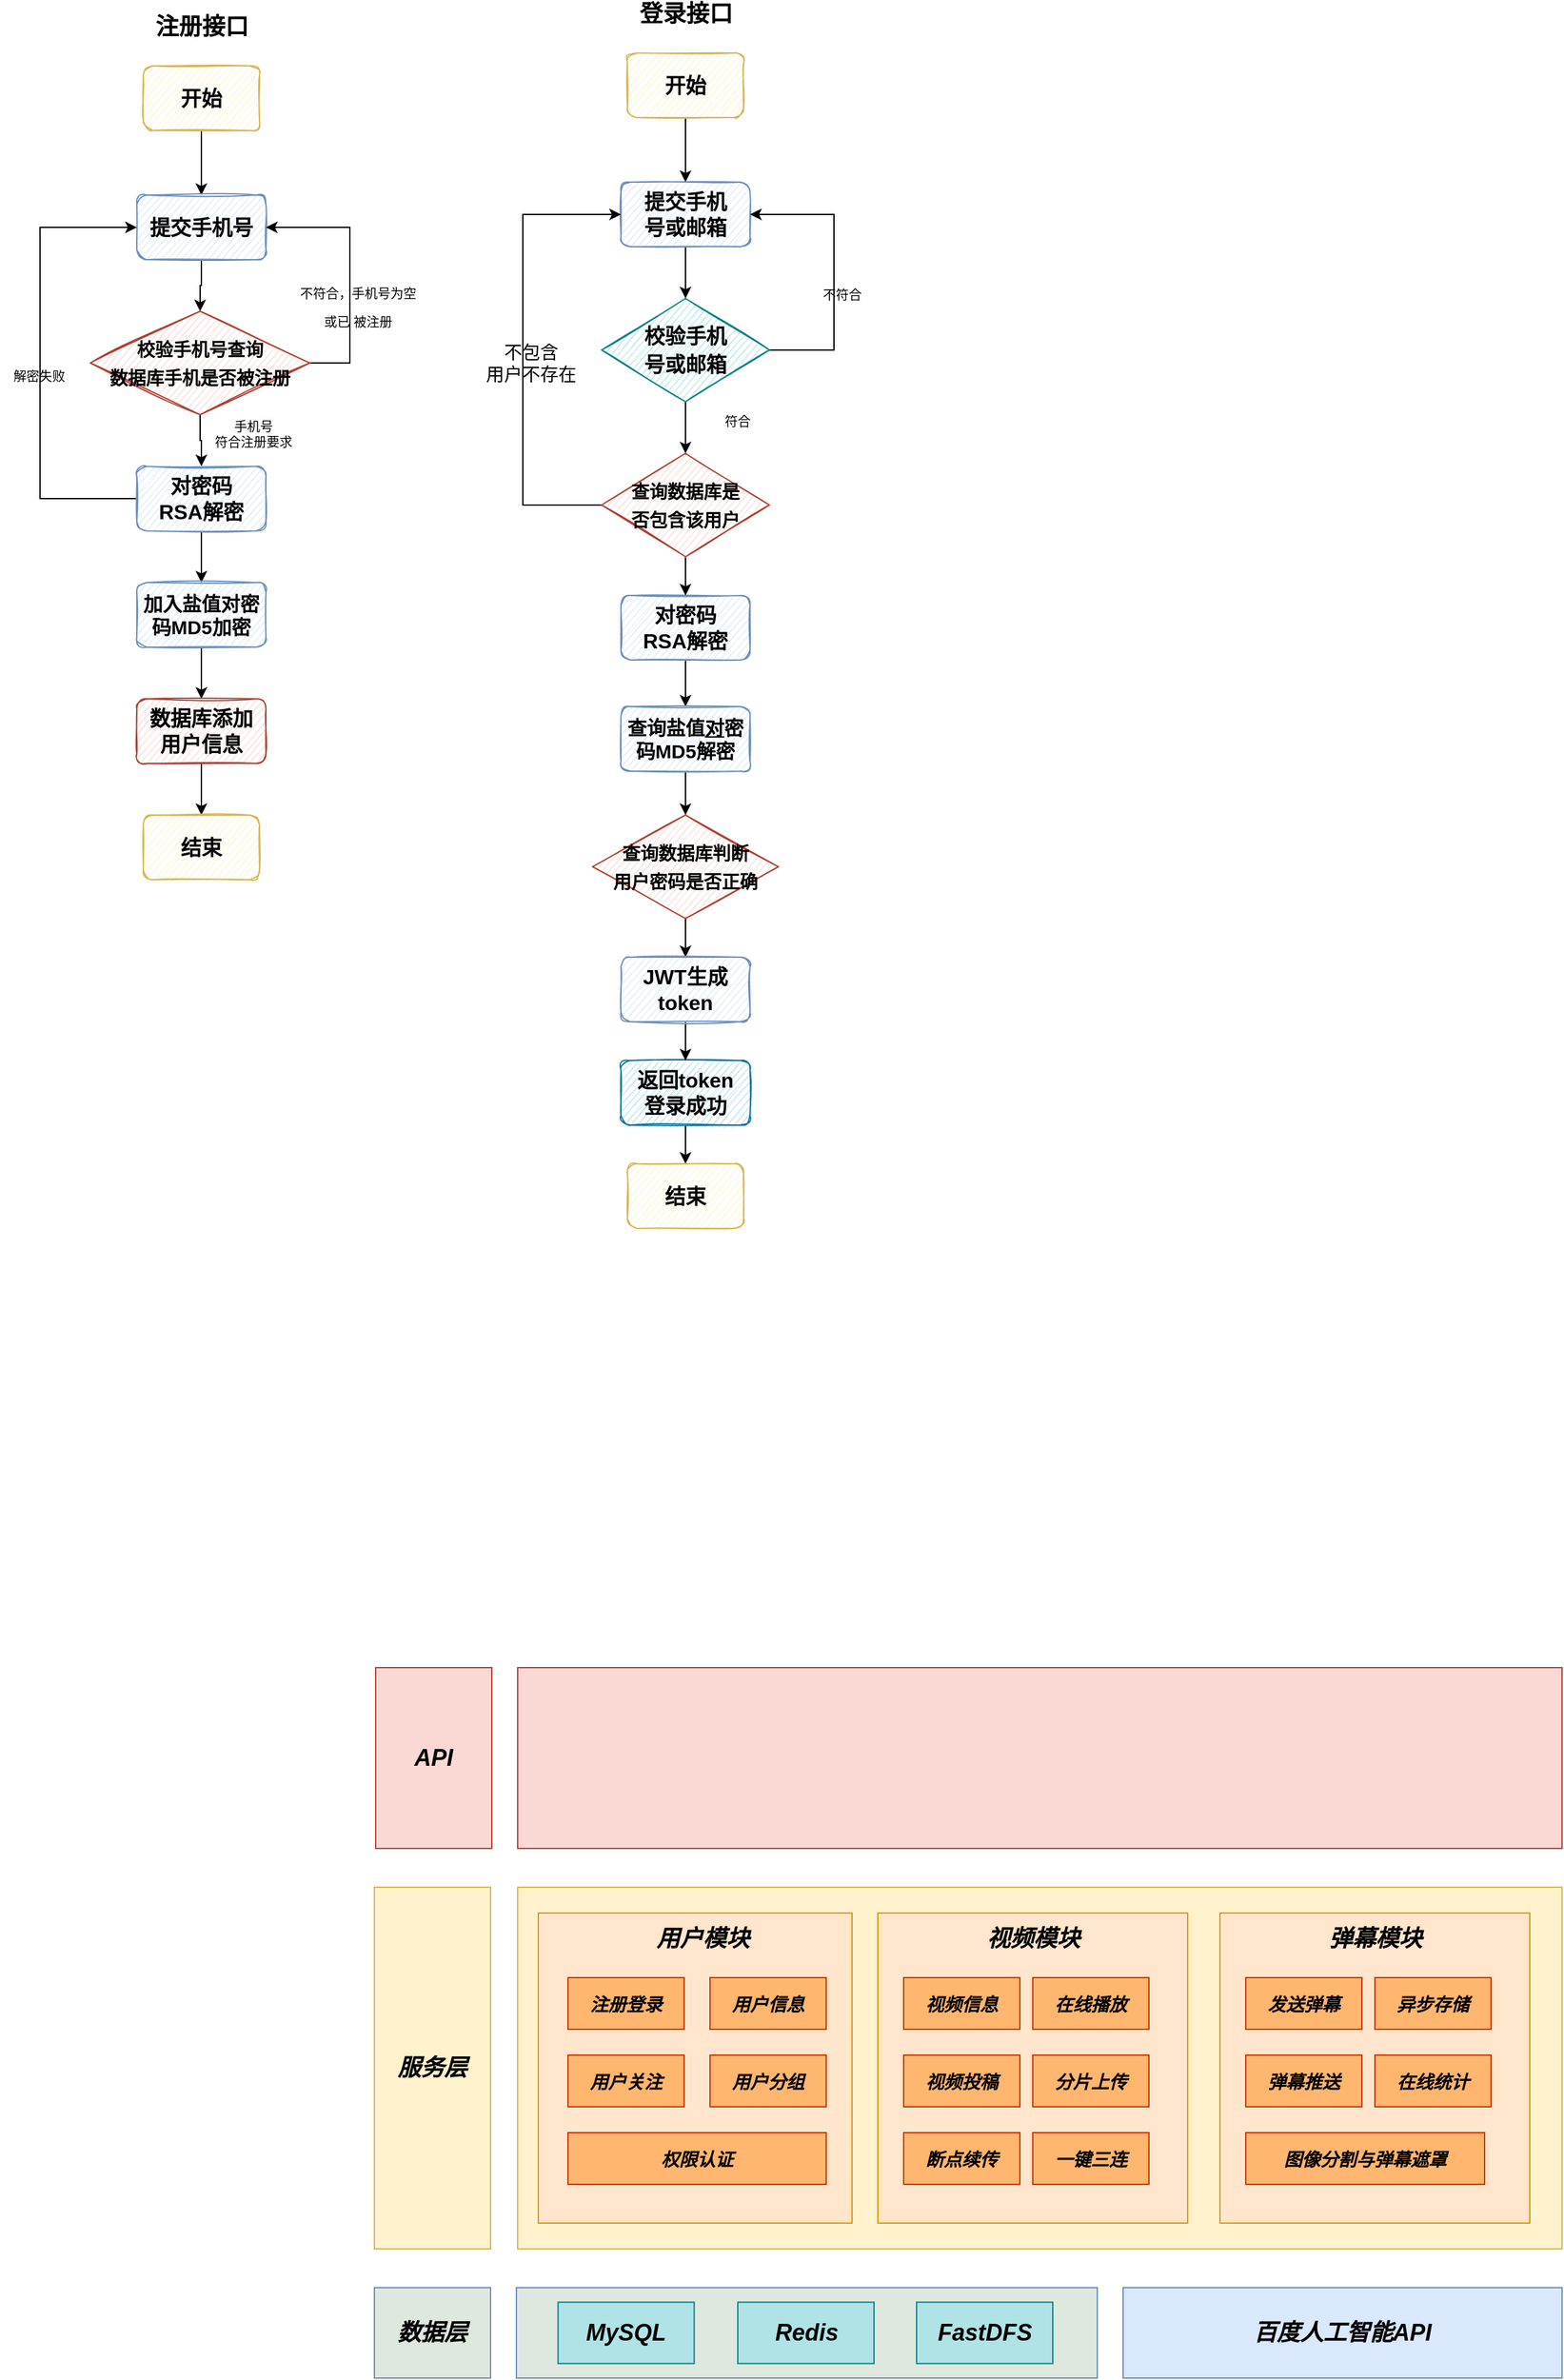 <mxfile version="20.0.4" type="github">
  <diagram id="UeQkM43qo5BGar94Qf9i" name="Page-1">
    <mxGraphModel dx="1182" dy="635" grid="1" gridSize="10" guides="1" tooltips="1" connect="1" arrows="1" fold="1" page="1" pageScale="1" pageWidth="2339" pageHeight="3300" math="0" shadow="0">
      <root>
        <mxCell id="0" />
        <mxCell id="1" parent="0" />
        <mxCell id="iAKwhCIjb9DUNFZFx7bt-4" style="edgeStyle=orthogonalEdgeStyle;rounded=0;orthogonalLoop=1;jettySize=auto;html=1;exitX=0.5;exitY=1;exitDx=0;exitDy=0;entryX=0.5;entryY=0;entryDx=0;entryDy=0;fontSize=18;" parent="1" source="iAKwhCIjb9DUNFZFx7bt-1" target="iAKwhCIjb9DUNFZFx7bt-2" edge="1">
          <mxGeometry relative="1" as="geometry" />
        </mxCell>
        <mxCell id="iAKwhCIjb9DUNFZFx7bt-1" value="&lt;font size=&quot;1&quot;&gt;&lt;b style=&quot;font-size: 16px&quot;&gt;开始&lt;/b&gt;&lt;/font&gt;" style="rounded=1;whiteSpace=wrap;html=1;fillColor=#fff2cc;strokeColor=#d6b656;shadow=0;sketch=1;" parent="1" vertex="1">
          <mxGeometry x="221" y="100" width="90" height="50" as="geometry" />
        </mxCell>
        <mxCell id="iAKwhCIjb9DUNFZFx7bt-5" value="" style="edgeStyle=orthogonalEdgeStyle;rounded=0;orthogonalLoop=1;jettySize=auto;html=1;fontSize=18;" parent="1" source="iAKwhCIjb9DUNFZFx7bt-2" target="iAKwhCIjb9DUNFZFx7bt-3" edge="1">
          <mxGeometry relative="1" as="geometry" />
        </mxCell>
        <mxCell id="iAKwhCIjb9DUNFZFx7bt-2" value="&lt;font size=&quot;1&quot;&gt;&lt;b style=&quot;font-size: 16px&quot;&gt;提交手机号&lt;/b&gt;&lt;/font&gt;" style="rounded=1;whiteSpace=wrap;html=1;fillColor=#dae8fc;strokeColor=#6c8ebf;shadow=0;sketch=1;" parent="1" vertex="1">
          <mxGeometry x="216" y="200" width="100" height="50" as="geometry" />
        </mxCell>
        <mxCell id="iAKwhCIjb9DUNFZFx7bt-6" style="edgeStyle=orthogonalEdgeStyle;rounded=0;orthogonalLoop=1;jettySize=auto;html=1;entryX=1;entryY=0.5;entryDx=0;entryDy=0;fontSize=18;" parent="1" source="iAKwhCIjb9DUNFZFx7bt-3" target="iAKwhCIjb9DUNFZFx7bt-2" edge="1">
          <mxGeometry relative="1" as="geometry">
            <Array as="points">
              <mxPoint x="381" y="330" />
              <mxPoint x="381" y="225" />
            </Array>
          </mxGeometry>
        </mxCell>
        <mxCell id="iAKwhCIjb9DUNFZFx7bt-10" value="" style="edgeStyle=orthogonalEdgeStyle;rounded=0;orthogonalLoop=1;jettySize=auto;html=1;fontSize=10;" parent="1" source="iAKwhCIjb9DUNFZFx7bt-3" target="iAKwhCIjb9DUNFZFx7bt-8" edge="1">
          <mxGeometry relative="1" as="geometry" />
        </mxCell>
        <mxCell id="iAKwhCIjb9DUNFZFx7bt-3" value="&lt;b style=&quot;font-size: 14px&quot;&gt;&lt;font style=&quot;font-size: 14px&quot;&gt;校验手机号查询&lt;br&gt;数据库手机是否被注册&lt;br&gt;&lt;/font&gt;&lt;/b&gt;" style="rhombus;whiteSpace=wrap;html=1;shadow=0;sketch=1;fontSize=18;fillColor=#fad9d5;strokeColor=#ae4132;" parent="1" vertex="1">
          <mxGeometry x="180" y="290" width="170" height="80" as="geometry" />
        </mxCell>
        <mxCell id="iAKwhCIjb9DUNFZFx7bt-7" value="&lt;font style=&quot;font-size: 10px&quot;&gt;不符合，手机号为空&lt;br&gt;或已 被注册&lt;/font&gt;" style="text;html=1;align=center;verticalAlign=middle;resizable=0;points=[];autosize=1;strokeColor=none;fillColor=none;fontSize=18;" parent="1" vertex="1">
          <mxGeometry x="327" y="260" width="120" height="50" as="geometry" />
        </mxCell>
        <mxCell id="iAKwhCIjb9DUNFZFx7bt-11" style="edgeStyle=orthogonalEdgeStyle;rounded=0;orthogonalLoop=1;jettySize=auto;html=1;entryX=0;entryY=0.5;entryDx=0;entryDy=0;fontSize=10;" parent="1" source="iAKwhCIjb9DUNFZFx7bt-8" target="iAKwhCIjb9DUNFZFx7bt-2" edge="1">
          <mxGeometry relative="1" as="geometry">
            <Array as="points">
              <mxPoint x="141" y="435" />
              <mxPoint x="141" y="225" />
            </Array>
          </mxGeometry>
        </mxCell>
        <mxCell id="iAKwhCIjb9DUNFZFx7bt-17" value="" style="edgeStyle=orthogonalEdgeStyle;rounded=0;orthogonalLoop=1;jettySize=auto;html=1;fontSize=10;" parent="1" source="iAKwhCIjb9DUNFZFx7bt-8" target="iAKwhCIjb9DUNFZFx7bt-16" edge="1">
          <mxGeometry relative="1" as="geometry" />
        </mxCell>
        <mxCell id="iAKwhCIjb9DUNFZFx7bt-8" value="&lt;font style=&quot;font-size: 16px&quot;&gt;&lt;b&gt;对密码&lt;br&gt;RSA解密&lt;/b&gt;&lt;/font&gt;" style="rounded=1;whiteSpace=wrap;html=1;fillColor=#dae8fc;strokeColor=#6c8ebf;shadow=0;sketch=1;" parent="1" vertex="1">
          <mxGeometry x="216" y="410" width="100" height="50" as="geometry" />
        </mxCell>
        <mxCell id="iAKwhCIjb9DUNFZFx7bt-12" value="解密失败" style="text;html=1;align=center;verticalAlign=middle;resizable=0;points=[];autosize=1;strokeColor=none;fillColor=none;fontSize=10;" parent="1" vertex="1">
          <mxGeometry x="110" y="330" width="60" height="20" as="geometry" />
        </mxCell>
        <mxCell id="iAKwhCIjb9DUNFZFx7bt-15" value="手机号&lt;br&gt;符合注册要求" style="text;html=1;align=center;verticalAlign=middle;resizable=0;points=[];autosize=1;strokeColor=none;fillColor=none;fontSize=10;" parent="1" vertex="1">
          <mxGeometry x="261" y="370" width="90" height="30" as="geometry" />
        </mxCell>
        <mxCell id="iAKwhCIjb9DUNFZFx7bt-19" value="" style="edgeStyle=orthogonalEdgeStyle;rounded=0;orthogonalLoop=1;jettySize=auto;html=1;fontSize=10;" parent="1" source="iAKwhCIjb9DUNFZFx7bt-16" target="iAKwhCIjb9DUNFZFx7bt-18" edge="1">
          <mxGeometry relative="1" as="geometry" />
        </mxCell>
        <mxCell id="iAKwhCIjb9DUNFZFx7bt-16" value="&lt;font style=&quot;font-size: 15px&quot;&gt;&lt;b&gt;加入盐值对密&lt;br&gt;码MD5加密&lt;/b&gt;&lt;/font&gt;" style="rounded=1;whiteSpace=wrap;html=1;fillColor=#dae8fc;strokeColor=#6c8ebf;shadow=0;sketch=1;" parent="1" vertex="1">
          <mxGeometry x="216" y="500" width="100" height="50" as="geometry" />
        </mxCell>
        <mxCell id="iAKwhCIjb9DUNFZFx7bt-21" value="" style="edgeStyle=orthogonalEdgeStyle;rounded=0;orthogonalLoop=1;jettySize=auto;html=1;fontSize=10;" parent="1" source="iAKwhCIjb9DUNFZFx7bt-18" target="iAKwhCIjb9DUNFZFx7bt-20" edge="1">
          <mxGeometry relative="1" as="geometry" />
        </mxCell>
        <mxCell id="iAKwhCIjb9DUNFZFx7bt-18" value="&lt;span style=&quot;font-size: 16px&quot;&gt;&lt;b&gt;数据库添加&lt;br&gt;用户信息&lt;/b&gt;&lt;/span&gt;" style="rounded=1;whiteSpace=wrap;html=1;fillColor=#fad9d5;strokeColor=#ae4132;shadow=0;sketch=1;" parent="1" vertex="1">
          <mxGeometry x="216" y="590" width="100" height="50" as="geometry" />
        </mxCell>
        <mxCell id="iAKwhCIjb9DUNFZFx7bt-20" value="&lt;font size=&quot;1&quot;&gt;&lt;b style=&quot;font-size: 16px&quot;&gt;结束&lt;/b&gt;&lt;/font&gt;" style="rounded=1;whiteSpace=wrap;html=1;fillColor=#fff2cc;strokeColor=#d6b656;shadow=0;sketch=1;" parent="1" vertex="1">
          <mxGeometry x="221" y="680" width="90" height="50" as="geometry" />
        </mxCell>
        <mxCell id="iAKwhCIjb9DUNFZFx7bt-22" value="&lt;b&gt;&lt;font style=&quot;font-size: 18px&quot;&gt;注册接口&lt;/font&gt;&lt;/b&gt;" style="text;html=1;align=center;verticalAlign=middle;resizable=0;points=[];autosize=1;strokeColor=none;fillColor=none;fontSize=10;" parent="1" vertex="1">
          <mxGeometry x="221" y="60" width="90" height="20" as="geometry" />
        </mxCell>
        <mxCell id="iAKwhCIjb9DUNFZFx7bt-23" style="edgeStyle=orthogonalEdgeStyle;rounded=0;orthogonalLoop=1;jettySize=auto;html=1;exitX=0.5;exitY=1;exitDx=0;exitDy=0;entryX=0.5;entryY=0;entryDx=0;entryDy=0;fontSize=18;" parent="1" source="iAKwhCIjb9DUNFZFx7bt-24" target="iAKwhCIjb9DUNFZFx7bt-26" edge="1">
          <mxGeometry relative="1" as="geometry" />
        </mxCell>
        <mxCell id="iAKwhCIjb9DUNFZFx7bt-24" value="&lt;font size=&quot;1&quot;&gt;&lt;b style=&quot;font-size: 16px&quot;&gt;开始&lt;/b&gt;&lt;/font&gt;" style="rounded=1;whiteSpace=wrap;html=1;fillColor=#fff2cc;strokeColor=#d6b656;shadow=0;sketch=1;" parent="1" vertex="1">
          <mxGeometry x="596" y="90" width="90" height="50" as="geometry" />
        </mxCell>
        <mxCell id="iAKwhCIjb9DUNFZFx7bt-25" value="" style="edgeStyle=orthogonalEdgeStyle;rounded=0;orthogonalLoop=1;jettySize=auto;html=1;fontSize=18;" parent="1" source="iAKwhCIjb9DUNFZFx7bt-26" target="iAKwhCIjb9DUNFZFx7bt-29" edge="1">
          <mxGeometry relative="1" as="geometry" />
        </mxCell>
        <mxCell id="iAKwhCIjb9DUNFZFx7bt-26" value="&lt;font size=&quot;1&quot;&gt;&lt;b style=&quot;font-size: 16px&quot;&gt;提交手机&lt;br&gt;号或邮箱&lt;/b&gt;&lt;/font&gt;" style="rounded=1;whiteSpace=wrap;html=1;fillColor=#dae8fc;strokeColor=#6c8ebf;shadow=0;sketch=1;" parent="1" vertex="1">
          <mxGeometry x="591" y="190" width="100" height="50" as="geometry" />
        </mxCell>
        <mxCell id="iAKwhCIjb9DUNFZFx7bt-27" style="edgeStyle=orthogonalEdgeStyle;rounded=0;orthogonalLoop=1;jettySize=auto;html=1;entryX=1;entryY=0.5;entryDx=0;entryDy=0;fontSize=18;" parent="1" source="iAKwhCIjb9DUNFZFx7bt-29" target="iAKwhCIjb9DUNFZFx7bt-26" edge="1">
          <mxGeometry relative="1" as="geometry">
            <Array as="points">
              <mxPoint x="756" y="320" />
              <mxPoint x="756" y="215" />
            </Array>
          </mxGeometry>
        </mxCell>
        <mxCell id="iAKwhCIjb9DUNFZFx7bt-28" value="" style="edgeStyle=orthogonalEdgeStyle;rounded=0;orthogonalLoop=1;jettySize=auto;html=1;fontSize=10;" parent="1" source="iAKwhCIjb9DUNFZFx7bt-29" edge="1">
          <mxGeometry relative="1" as="geometry">
            <mxPoint x="641" y="400" as="targetPoint" />
          </mxGeometry>
        </mxCell>
        <mxCell id="iAKwhCIjb9DUNFZFx7bt-29" value="&lt;b&gt;&lt;font style=&quot;font-size: 16px&quot;&gt;校验手机&lt;br&gt;号或邮箱&lt;/font&gt;&lt;/b&gt;" style="rhombus;whiteSpace=wrap;html=1;shadow=0;sketch=1;fontSize=18;fillColor=#b0e3e6;strokeColor=#0e8088;" parent="1" vertex="1">
          <mxGeometry x="576" y="280" width="130" height="80" as="geometry" />
        </mxCell>
        <mxCell id="iAKwhCIjb9DUNFZFx7bt-30" value="&lt;font style=&quot;font-size: 10px&quot;&gt;不符合&lt;br&gt;&lt;/font&gt;" style="text;html=1;align=center;verticalAlign=middle;resizable=0;points=[];autosize=1;strokeColor=none;fillColor=none;fontSize=18;" parent="1" vertex="1">
          <mxGeometry x="737" y="260" width="50" height="30" as="geometry" />
        </mxCell>
        <mxCell id="iAKwhCIjb9DUNFZFx7bt-35" value="符合" style="text;html=1;align=center;verticalAlign=middle;resizable=0;points=[];autosize=1;strokeColor=none;fillColor=none;fontSize=10;" parent="1" vertex="1">
          <mxGeometry x="661" y="365" width="40" height="20" as="geometry" />
        </mxCell>
        <mxCell id="iAKwhCIjb9DUNFZFx7bt-58" value="" style="edgeStyle=orthogonalEdgeStyle;rounded=0;orthogonalLoop=1;jettySize=auto;html=1;fontSize=16;" parent="1" source="iAKwhCIjb9DUNFZFx7bt-39" target="iAKwhCIjb9DUNFZFx7bt-40" edge="1">
          <mxGeometry relative="1" as="geometry" />
        </mxCell>
        <mxCell id="iAKwhCIjb9DUNFZFx7bt-39" value="&lt;span style=&quot;font-size: 16px&quot;&gt;&lt;b&gt;返回token&lt;br&gt;登录成功&lt;/b&gt;&lt;/span&gt;" style="rounded=1;whiteSpace=wrap;html=1;fillColor=#b1ddf0;strokeColor=#10739e;shadow=0;sketch=1;" parent="1" vertex="1">
          <mxGeometry x="591" y="870" width="100" height="50" as="geometry" />
        </mxCell>
        <mxCell id="iAKwhCIjb9DUNFZFx7bt-40" value="&lt;font size=&quot;1&quot;&gt;&lt;b style=&quot;font-size: 16px&quot;&gt;结束&lt;/b&gt;&lt;/font&gt;" style="rounded=1;whiteSpace=wrap;html=1;fillColor=#fff2cc;strokeColor=#d6b656;shadow=0;sketch=1;" parent="1" vertex="1">
          <mxGeometry x="596" y="950" width="90" height="50" as="geometry" />
        </mxCell>
        <mxCell id="iAKwhCIjb9DUNFZFx7bt-41" value="&lt;b&gt;&lt;font style=&quot;font-size: 18px&quot;&gt;登录接口&lt;/font&gt;&lt;/b&gt;" style="text;html=1;align=center;verticalAlign=middle;resizable=0;points=[];autosize=1;strokeColor=none;fillColor=none;fontSize=10;" parent="1" vertex="1">
          <mxGeometry x="596" y="50" width="90" height="20" as="geometry" />
        </mxCell>
        <mxCell id="iAKwhCIjb9DUNFZFx7bt-51" value="" style="edgeStyle=orthogonalEdgeStyle;rounded=0;orthogonalLoop=1;jettySize=auto;html=1;fontSize=15;" parent="1" source="iAKwhCIjb9DUNFZFx7bt-42" target="iAKwhCIjb9DUNFZFx7bt-47" edge="1">
          <mxGeometry relative="1" as="geometry" />
        </mxCell>
        <mxCell id="iAKwhCIjb9DUNFZFx7bt-42" value="&lt;font style=&quot;font-size: 16px&quot;&gt;&lt;b&gt;对密码&lt;br&gt;RSA解密&lt;/b&gt;&lt;/font&gt;" style="rounded=1;whiteSpace=wrap;html=1;fillColor=#dae8fc;strokeColor=#6c8ebf;shadow=0;sketch=1;" parent="1" vertex="1">
          <mxGeometry x="591" y="510" width="100" height="50" as="geometry" />
        </mxCell>
        <mxCell id="iAKwhCIjb9DUNFZFx7bt-44" style="edgeStyle=orthogonalEdgeStyle;rounded=0;orthogonalLoop=1;jettySize=auto;html=1;entryX=0;entryY=0.5;entryDx=0;entryDy=0;fontSize=14;" parent="1" source="iAKwhCIjb9DUNFZFx7bt-43" target="iAKwhCIjb9DUNFZFx7bt-26" edge="1">
          <mxGeometry relative="1" as="geometry">
            <Array as="points">
              <mxPoint x="515" y="440" />
              <mxPoint x="515" y="215" />
            </Array>
          </mxGeometry>
        </mxCell>
        <mxCell id="iAKwhCIjb9DUNFZFx7bt-50" value="" style="edgeStyle=orthogonalEdgeStyle;rounded=0;orthogonalLoop=1;jettySize=auto;html=1;fontSize=15;" parent="1" source="iAKwhCIjb9DUNFZFx7bt-43" target="iAKwhCIjb9DUNFZFx7bt-42" edge="1">
          <mxGeometry relative="1" as="geometry" />
        </mxCell>
        <mxCell id="iAKwhCIjb9DUNFZFx7bt-43" value="&lt;b style=&quot;font-size: 14px&quot;&gt;&lt;font style=&quot;font-size: 14px&quot;&gt;查询数据库是&lt;br&gt;否包含该用户&lt;/font&gt;&lt;/b&gt;" style="rhombus;whiteSpace=wrap;html=1;shadow=0;sketch=1;fontSize=18;fillColor=#fad9d5;strokeColor=#ae4132;" parent="1" vertex="1">
          <mxGeometry x="576" y="400" width="130" height="80" as="geometry" />
        </mxCell>
        <mxCell id="iAKwhCIjb9DUNFZFx7bt-45" value="不包含&lt;br&gt;用户不存在" style="text;html=1;align=center;verticalAlign=middle;resizable=0;points=[];autosize=1;strokeColor=none;fillColor=none;fontSize=14;" parent="1" vertex="1">
          <mxGeometry x="476" y="310" width="90" height="40" as="geometry" />
        </mxCell>
        <mxCell id="iAKwhCIjb9DUNFZFx7bt-55" value="" style="edgeStyle=orthogonalEdgeStyle;rounded=0;orthogonalLoop=1;jettySize=auto;html=1;fontSize=15;" parent="1" source="iAKwhCIjb9DUNFZFx7bt-47" target="iAKwhCIjb9DUNFZFx7bt-54" edge="1">
          <mxGeometry relative="1" as="geometry" />
        </mxCell>
        <mxCell id="iAKwhCIjb9DUNFZFx7bt-47" value="&lt;font style=&quot;font-size: 15px&quot;&gt;&lt;b&gt;查询盐值&lt;u&gt;对&lt;/u&gt;密码MD5解密&lt;/b&gt;&lt;/font&gt;" style="rounded=1;whiteSpace=wrap;html=1;fillColor=#dae8fc;strokeColor=#6c8ebf;shadow=0;sketch=1;" parent="1" vertex="1">
          <mxGeometry x="591" y="596" width="100" height="50" as="geometry" />
        </mxCell>
        <mxCell id="iAKwhCIjb9DUNFZFx7bt-57" value="" style="edgeStyle=orthogonalEdgeStyle;rounded=0;orthogonalLoop=1;jettySize=auto;html=1;fontSize=16;" parent="1" source="iAKwhCIjb9DUNFZFx7bt-54" target="iAKwhCIjb9DUNFZFx7bt-56" edge="1">
          <mxGeometry relative="1" as="geometry" />
        </mxCell>
        <mxCell id="iAKwhCIjb9DUNFZFx7bt-54" value="&lt;span style=&quot;font-size: 14px&quot;&gt;&lt;b&gt;查询数据库判断&lt;br&gt;用户密码是否正确&lt;/b&gt;&lt;/span&gt;" style="rhombus;whiteSpace=wrap;html=1;shadow=0;sketch=1;fontSize=18;fillColor=#fad9d5;strokeColor=#ae4132;" parent="1" vertex="1">
          <mxGeometry x="569" y="680" width="144" height="80" as="geometry" />
        </mxCell>
        <mxCell id="iAKwhCIjb9DUNFZFx7bt-59" value="" style="edgeStyle=orthogonalEdgeStyle;rounded=0;orthogonalLoop=1;jettySize=auto;html=1;fontSize=16;" parent="1" source="iAKwhCIjb9DUNFZFx7bt-56" target="iAKwhCIjb9DUNFZFx7bt-39" edge="1">
          <mxGeometry relative="1" as="geometry" />
        </mxCell>
        <mxCell id="iAKwhCIjb9DUNFZFx7bt-56" value="&lt;b&gt;&lt;font style=&quot;font-size: 16px&quot;&gt;JWT生成token&lt;/font&gt;&lt;/b&gt;" style="rounded=1;whiteSpace=wrap;html=1;fillColor=#dae8fc;strokeColor=#6c8ebf;shadow=0;sketch=1;" parent="1" vertex="1">
          <mxGeometry x="591" y="790" width="100" height="50" as="geometry" />
        </mxCell>
        <mxCell id="yT3HRpjEHb8qlZwtEEsA-1" value="" style="rounded=0;whiteSpace=wrap;html=1;fillColor=#DFE8DF;strokeColor=#6c8ebf;sketch=0;glass=0;shadow=0;" parent="1" vertex="1">
          <mxGeometry x="510" y="1820" width="450" height="70" as="geometry" />
        </mxCell>
        <mxCell id="yT3HRpjEHb8qlZwtEEsA-2" value="&lt;span style=&quot;font-size: 18px;&quot;&gt;&lt;b&gt;&lt;i&gt;数据层&lt;/i&gt;&lt;/b&gt;&lt;/span&gt;" style="rounded=0;whiteSpace=wrap;html=1;fillColor=#DFE8DF;strokeColor=#6c8ebf;sketch=0;" parent="1" vertex="1">
          <mxGeometry x="400" y="1820" width="90" height="70" as="geometry" />
        </mxCell>
        <mxCell id="yT3HRpjEHb8qlZwtEEsA-3" value="" style="rounded=0;whiteSpace=wrap;html=1;fillColor=#fff2cc;strokeColor=#d6b656;sketch=0;" parent="1" vertex="1">
          <mxGeometry x="511" y="1510" width="809" height="280" as="geometry" />
        </mxCell>
        <mxCell id="yT3HRpjEHb8qlZwtEEsA-6" value="&lt;b&gt;&lt;font style=&quot;font-size: 18px;&quot;&gt;&lt;i&gt;服务层&lt;/i&gt;&lt;/font&gt;&lt;/b&gt;" style="rounded=0;whiteSpace=wrap;html=1;fillColor=#fff2cc;strokeColor=#d6b656;sketch=0;" parent="1" vertex="1">
          <mxGeometry x="400" y="1510" width="90" height="280" as="geometry" />
        </mxCell>
        <mxCell id="yT3HRpjEHb8qlZwtEEsA-7" value="" style="rounded=0;whiteSpace=wrap;html=1;fillColor=#fad9d5;strokeColor=#ae4132;sketch=0;glass=0;shadow=0;" parent="1" vertex="1">
          <mxGeometry x="511" y="1340" width="809" height="140" as="geometry" />
        </mxCell>
        <mxCell id="yT3HRpjEHb8qlZwtEEsA-8" value="&lt;b&gt;&lt;font style=&quot;font-size: 18px;&quot;&gt;&lt;i&gt;API&lt;/i&gt;&lt;/font&gt;&lt;/b&gt;" style="rounded=0;whiteSpace=wrap;html=1;fillColor=#fad9d5;strokeColor=#ae4132;sketch=0;" parent="1" vertex="1">
          <mxGeometry x="401" y="1340" width="90" height="140" as="geometry" />
        </mxCell>
        <mxCell id="yT3HRpjEHb8qlZwtEEsA-9" value="" style="rounded=0;whiteSpace=wrap;html=1;shadow=0;glass=0;sketch=0;fontSize=18;strokeColor=#d79b00;fillColor=#ffe6cc;" parent="1" vertex="1">
          <mxGeometry x="527" y="1530" width="243" height="240" as="geometry" />
        </mxCell>
        <mxCell id="yT3HRpjEHb8qlZwtEEsA-10" value="&lt;b&gt;&lt;i&gt;用户模块&lt;/i&gt;&lt;/b&gt;" style="text;html=1;align=center;verticalAlign=middle;resizable=0;points=[];autosize=1;strokeColor=none;fillColor=none;fontSize=18;" parent="1" vertex="1">
          <mxGeometry x="603.5" y="1530" width="100" height="40" as="geometry" />
        </mxCell>
        <mxCell id="yT3HRpjEHb8qlZwtEEsA-13" value="" style="rounded=0;whiteSpace=wrap;html=1;shadow=0;glass=0;sketch=0;fontSize=18;strokeColor=#d79b00;fillColor=#ffe6cc;" parent="1" vertex="1">
          <mxGeometry x="790" y="1530" width="240" height="240" as="geometry" />
        </mxCell>
        <mxCell id="yT3HRpjEHb8qlZwtEEsA-15" value="&lt;span style=&quot;font-size: 14px;&quot;&gt;&lt;b&gt;&lt;i&gt;用户信息&lt;/i&gt;&lt;/b&gt;&lt;/span&gt;" style="rounded=0;whiteSpace=wrap;html=1;shadow=0;glass=0;sketch=0;fontSize=18;strokeColor=#C73500;fillColor=#FFB66E;fontColor=#000000;" parent="1" vertex="1">
          <mxGeometry x="660" y="1580" width="90" height="40" as="geometry" />
        </mxCell>
        <mxCell id="yT3HRpjEHb8qlZwtEEsA-19" value="&lt;b&gt;&lt;i&gt;&lt;font style=&quot;font-size: 14px;&quot;&gt;注册登录&lt;/font&gt;&lt;/i&gt;&lt;/b&gt;" style="rounded=0;whiteSpace=wrap;html=1;shadow=0;glass=0;sketch=0;fontSize=18;strokeColor=#C73500;fillColor=#FFB66E;fontColor=#000000;" parent="1" vertex="1">
          <mxGeometry x="550" y="1580" width="90" height="40" as="geometry" />
        </mxCell>
        <mxCell id="yT3HRpjEHb8qlZwtEEsA-20" value="&lt;b&gt;&lt;i&gt;&lt;font style=&quot;font-size: 14px;&quot;&gt;用户关注&lt;/font&gt;&lt;/i&gt;&lt;/b&gt;" style="rounded=0;whiteSpace=wrap;html=1;shadow=0;glass=0;sketch=0;fontSize=18;strokeColor=#C73500;fillColor=#FFB66E;fontColor=#000000;" parent="1" vertex="1">
          <mxGeometry x="550" y="1640" width="90" height="40" as="geometry" />
        </mxCell>
        <mxCell id="yT3HRpjEHb8qlZwtEEsA-21" value="&lt;b&gt;&lt;i&gt;&lt;font style=&quot;font-size: 14px;&quot;&gt;用户分组&lt;/font&gt;&lt;/i&gt;&lt;/b&gt;" style="rounded=0;whiteSpace=wrap;html=1;shadow=0;glass=0;sketch=0;fontSize=18;strokeColor=#C73500;fillColor=#FFB66E;fontColor=#000000;" parent="1" vertex="1">
          <mxGeometry x="660" y="1640" width="90" height="40" as="geometry" />
        </mxCell>
        <mxCell id="yT3HRpjEHb8qlZwtEEsA-23" value="&lt;span style=&quot;font-size: 14px;&quot;&gt;&lt;b&gt;&lt;i&gt;权限认证&lt;/i&gt;&lt;/b&gt;&lt;/span&gt;" style="rounded=0;whiteSpace=wrap;html=1;shadow=0;glass=0;sketch=0;fontSize=18;strokeColor=#C73500;fillColor=#FFB66E;fontColor=#000000;" parent="1" vertex="1">
          <mxGeometry x="550" y="1700" width="200" height="40" as="geometry" />
        </mxCell>
        <mxCell id="yT3HRpjEHb8qlZwtEEsA-12" value="&lt;b&gt;&lt;i&gt;视频模块&lt;/i&gt;&lt;/b&gt;" style="text;html=1;align=center;verticalAlign=middle;resizable=0;points=[];autosize=1;strokeColor=none;fillColor=none;fontSize=18;shadow=0;" parent="1" vertex="1">
          <mxGeometry x="860" y="1530" width="100" height="40" as="geometry" />
        </mxCell>
        <mxCell id="yT3HRpjEHb8qlZwtEEsA-25" value="&lt;b&gt;&lt;i&gt;&lt;font style=&quot;font-size: 14px;&quot;&gt;视频信息&lt;/font&gt;&lt;/i&gt;&lt;/b&gt;" style="rounded=0;whiteSpace=wrap;html=1;shadow=0;glass=0;sketch=0;fontSize=18;strokeColor=#C73500;fillColor=#FFB66E;fontColor=#000000;" parent="1" vertex="1">
          <mxGeometry x="810" y="1580" width="90" height="40" as="geometry" />
        </mxCell>
        <mxCell id="yT3HRpjEHb8qlZwtEEsA-26" value="&lt;b&gt;&lt;i&gt;&lt;font style=&quot;font-size: 14px;&quot;&gt;在线播放&lt;/font&gt;&lt;/i&gt;&lt;/b&gt;" style="rounded=0;whiteSpace=wrap;html=1;shadow=0;glass=0;sketch=0;fontSize=18;strokeColor=#C73500;fillColor=#FFB66E;fontColor=#000000;" parent="1" vertex="1">
          <mxGeometry x="910" y="1580" width="90" height="40" as="geometry" />
        </mxCell>
        <mxCell id="lgSB3-Vlw5ZPmdAyP7NT-1" value="&lt;span style=&quot;font-size: 14px;&quot;&gt;&lt;b&gt;&lt;i&gt;视频投稿&lt;/i&gt;&lt;/b&gt;&lt;/span&gt;" style="rounded=0;whiteSpace=wrap;html=1;shadow=0;glass=0;sketch=0;fontSize=18;strokeColor=#C73500;fillColor=#FFB66E;fontColor=#000000;" vertex="1" parent="1">
          <mxGeometry x="810" y="1640" width="90" height="40" as="geometry" />
        </mxCell>
        <mxCell id="lgSB3-Vlw5ZPmdAyP7NT-2" value="&lt;span style=&quot;font-size: 14px;&quot;&gt;&lt;b&gt;&lt;i&gt;分片上传&lt;/i&gt;&lt;/b&gt;&lt;/span&gt;" style="rounded=0;whiteSpace=wrap;html=1;shadow=0;glass=0;sketch=0;fontSize=18;strokeColor=#C73500;fillColor=#FFB66E;fontColor=#000000;" vertex="1" parent="1">
          <mxGeometry x="910" y="1640" width="90" height="40" as="geometry" />
        </mxCell>
        <mxCell id="lgSB3-Vlw5ZPmdAyP7NT-3" value="&lt;span style=&quot;font-size: 14px;&quot;&gt;&lt;b&gt;&lt;i&gt;断点续传&lt;/i&gt;&lt;/b&gt;&lt;/span&gt;" style="rounded=0;whiteSpace=wrap;html=1;shadow=0;glass=0;sketch=0;fontSize=18;strokeColor=#C73500;fillColor=#FFB66E;fontColor=#000000;" vertex="1" parent="1">
          <mxGeometry x="810" y="1700" width="90" height="40" as="geometry" />
        </mxCell>
        <mxCell id="lgSB3-Vlw5ZPmdAyP7NT-4" value="&lt;span style=&quot;font-size: 14px;&quot;&gt;&lt;b&gt;&lt;i&gt;一键三连&lt;/i&gt;&lt;/b&gt;&lt;/span&gt;" style="rounded=0;whiteSpace=wrap;html=1;shadow=0;glass=0;sketch=0;fontSize=18;strokeColor=#C73500;fillColor=#FFB66E;fontColor=#000000;" vertex="1" parent="1">
          <mxGeometry x="910" y="1700" width="90" height="40" as="geometry" />
        </mxCell>
        <mxCell id="lgSB3-Vlw5ZPmdAyP7NT-5" value="" style="rounded=0;whiteSpace=wrap;html=1;shadow=0;glass=0;sketch=0;fontSize=18;strokeColor=#d79b00;fillColor=#ffe6cc;" vertex="1" parent="1">
          <mxGeometry x="1055" y="1530" width="240" height="240" as="geometry" />
        </mxCell>
        <mxCell id="lgSB3-Vlw5ZPmdAyP7NT-6" value="&lt;b&gt;&lt;i&gt;弹幕模块&lt;/i&gt;&lt;/b&gt;" style="text;html=1;align=center;verticalAlign=middle;resizable=0;points=[];autosize=1;strokeColor=none;fillColor=none;fontSize=18;shadow=0;" vertex="1" parent="1">
          <mxGeometry x="1125" y="1530" width="100" height="40" as="geometry" />
        </mxCell>
        <mxCell id="lgSB3-Vlw5ZPmdAyP7NT-7" value="&lt;b&gt;&lt;i&gt;&lt;font style=&quot;font-size: 14px;&quot;&gt;发送弹幕&lt;/font&gt;&lt;/i&gt;&lt;/b&gt;" style="rounded=0;whiteSpace=wrap;html=1;shadow=0;glass=0;sketch=0;fontSize=18;strokeColor=#C73500;fillColor=#FFB66E;fontColor=#000000;" vertex="1" parent="1">
          <mxGeometry x="1075" y="1580" width="90" height="40" as="geometry" />
        </mxCell>
        <mxCell id="lgSB3-Vlw5ZPmdAyP7NT-8" value="&lt;b&gt;&lt;i&gt;&lt;font style=&quot;font-size: 14px;&quot;&gt;异步存储&lt;/font&gt;&lt;/i&gt;&lt;/b&gt;" style="rounded=0;whiteSpace=wrap;html=1;shadow=0;glass=0;sketch=0;fontSize=18;strokeColor=#C73500;fillColor=#FFB66E;fontColor=#000000;" vertex="1" parent="1">
          <mxGeometry x="1175" y="1580" width="90" height="40" as="geometry" />
        </mxCell>
        <mxCell id="lgSB3-Vlw5ZPmdAyP7NT-9" value="&lt;span style=&quot;font-size: 14px;&quot;&gt;&lt;b&gt;&lt;i&gt;弹幕推送&lt;/i&gt;&lt;/b&gt;&lt;/span&gt;" style="rounded=0;whiteSpace=wrap;html=1;shadow=0;glass=0;sketch=0;fontSize=18;strokeColor=#C73500;fillColor=#FFB66E;fontColor=#000000;" vertex="1" parent="1">
          <mxGeometry x="1075" y="1640" width="90" height="40" as="geometry" />
        </mxCell>
        <mxCell id="lgSB3-Vlw5ZPmdAyP7NT-10" value="&lt;span style=&quot;font-size: 14px;&quot;&gt;&lt;b&gt;&lt;i&gt;在线统计&lt;/i&gt;&lt;/b&gt;&lt;/span&gt;" style="rounded=0;whiteSpace=wrap;html=1;shadow=0;glass=0;sketch=0;fontSize=18;strokeColor=#C73500;fillColor=#FFB66E;fontColor=#000000;" vertex="1" parent="1">
          <mxGeometry x="1175" y="1640" width="90" height="40" as="geometry" />
        </mxCell>
        <mxCell id="lgSB3-Vlw5ZPmdAyP7NT-11" value="&lt;span style=&quot;font-size: 14px;&quot;&gt;&lt;b&gt;&lt;i&gt;图像分割与弹幕遮罩&lt;/i&gt;&lt;/b&gt;&lt;/span&gt;" style="rounded=0;whiteSpace=wrap;html=1;shadow=0;glass=0;sketch=0;fontSize=18;strokeColor=#C73500;fillColor=#FFB66E;fontColor=#000000;" vertex="1" parent="1">
          <mxGeometry x="1075" y="1700" width="185" height="40" as="geometry" />
        </mxCell>
        <mxCell id="lgSB3-Vlw5ZPmdAyP7NT-15" value="&lt;b&gt;&lt;i&gt;FastDFS&lt;/i&gt;&lt;/b&gt;" style="rounded=0;whiteSpace=wrap;html=1;shadow=0;glass=0;sketch=0;fontSize=18;strokeColor=#0e8088;fillColor=#b0e3e6;" vertex="1" parent="1">
          <mxGeometry x="820" y="1831.25" width="105.5" height="47.5" as="geometry" />
        </mxCell>
        <mxCell id="lgSB3-Vlw5ZPmdAyP7NT-16" value="&lt;b&gt;&lt;i&gt;MySQL&lt;/i&gt;&lt;/b&gt;" style="rounded=0;whiteSpace=wrap;html=1;shadow=0;glass=0;sketch=0;fontSize=18;strokeColor=#0e8088;fillColor=#b0e3e6;" vertex="1" parent="1">
          <mxGeometry x="542.25" y="1831.25" width="105.5" height="47.5" as="geometry" />
        </mxCell>
        <mxCell id="lgSB3-Vlw5ZPmdAyP7NT-17" value="&lt;b&gt;&lt;i&gt;Redis&lt;/i&gt;&lt;/b&gt;" style="rounded=0;whiteSpace=wrap;html=1;shadow=0;glass=0;sketch=0;fontSize=18;strokeColor=#0e8088;fillColor=#b0e3e6;" vertex="1" parent="1">
          <mxGeometry x="681.5" y="1831.25" width="105.5" height="47.5" as="geometry" />
        </mxCell>
        <mxCell id="lgSB3-Vlw5ZPmdAyP7NT-18" value="&lt;font style=&quot;font-size: 18px;&quot;&gt;&lt;b&gt;&lt;i&gt;百度人工智能API&lt;/i&gt;&lt;/b&gt;&lt;/font&gt;" style="rounded=0;whiteSpace=wrap;html=1;fillColor=#dae8fc;strokeColor=#6c8ebf;sketch=0;glass=0;shadow=0;" vertex="1" parent="1">
          <mxGeometry x="980" y="1820" width="340" height="70" as="geometry" />
        </mxCell>
      </root>
    </mxGraphModel>
  </diagram>
</mxfile>
